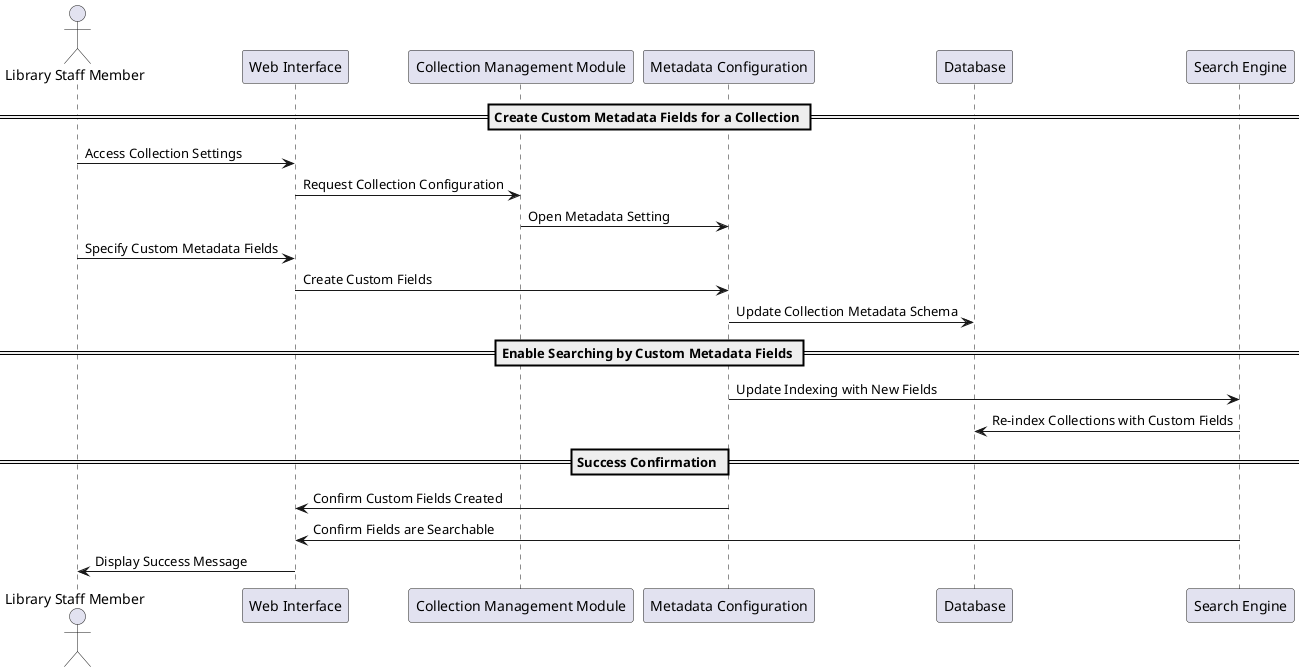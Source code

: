 @startuml

actor "Library Staff Member" as staff
participant "Web Interface" as web
participant "Collection Management Module" as collectionModule
participant "Metadata Configuration" as metadataConfig
participant "Database" as db
participant "Search Engine" as search

== Create Custom Metadata Fields for a Collection ==
staff -> web : Access Collection Settings
web -> collectionModule : Request Collection Configuration
collectionModule -> metadataConfig : Open Metadata Setting
staff -> web : Specify Custom Metadata Fields
web -> metadataConfig : Create Custom Fields
metadataConfig -> db : Update Collection Metadata Schema

== Enable Searching by Custom Metadata Fields ==
metadataConfig -> search : Update Indexing with New Fields
search -> db : Re-index Collections with Custom Fields

== Success Confirmation ==
metadataConfig -> web : Confirm Custom Fields Created
search -> web : Confirm Fields are Searchable
web -> staff : Display Success Message

@enduml